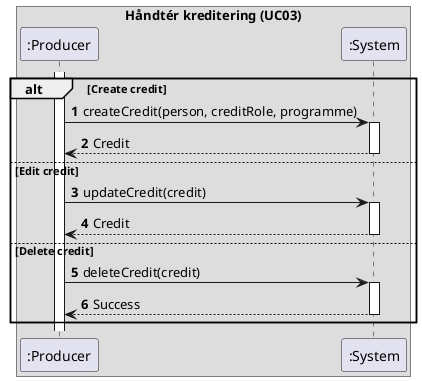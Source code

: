 @startuml
'https://plantuml.com/sequence-diagram

autonumber

box "Håndtér kreditering (UC03)"
    participant ":Producer" as producer
    participant ":System" as system
end box

activate producer

alt Create credit
    producer -> system : createCredit(person, creditRole, programme)
    activate system
    producer <-- system : Credit
    deactivate system
else Edit credit
    producer -> system : updateCredit(credit)
    activate system
    producer <-- system : Credit
    deactivate system
else Delete credit
    producer -> system : deleteCredit(credit)
    activate system
    producer <-- system : Success
    deactivate system
end

@enduml
